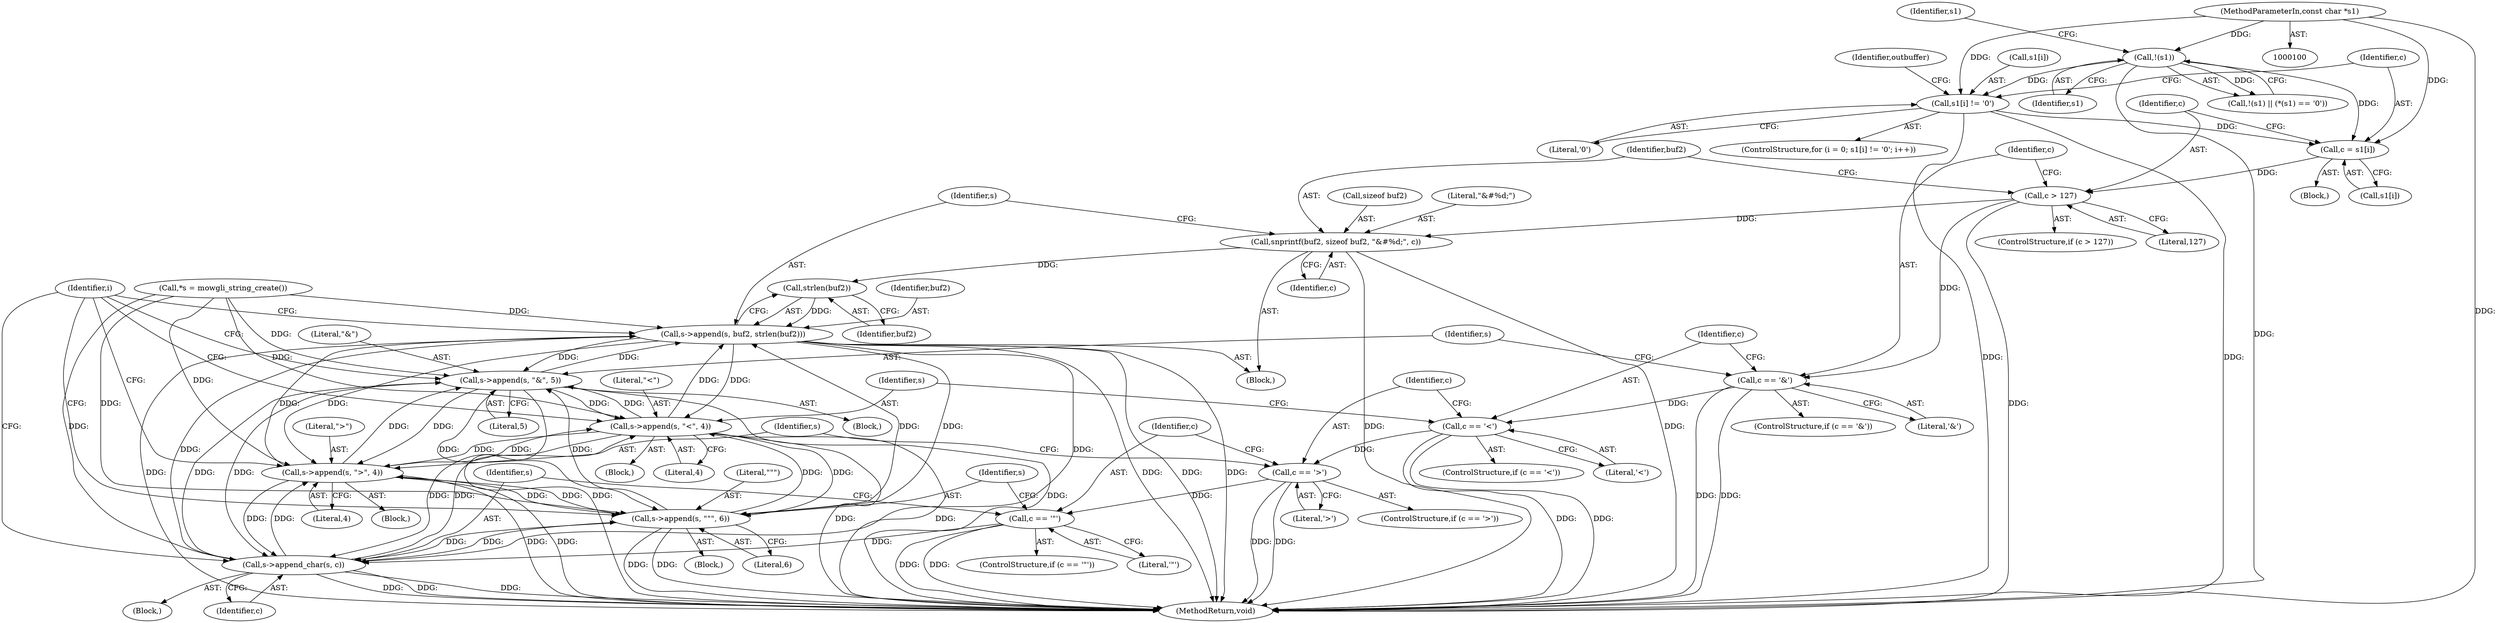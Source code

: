digraph "0_atheme_87580d767868360d2fed503980129504da84b63e@array" {
"1000141" [label="(Call,c = s1[i])"];
"1000133" [label="(Call,s1[i] != '\0')"];
"1000121" [label="(Call,!(s1))"];
"1000102" [label="(MethodParameterIn,const char *s1)"];
"1000147" [label="(Call,c > 127)"];
"1000151" [label="(Call,snprintf(buf2, sizeof buf2, \"&#%d;\", c))"];
"1000160" [label="(Call,strlen(buf2))"];
"1000157" [label="(Call,s->append(s, buf2, strlen(buf2)))"];
"1000168" [label="(Call,s->append(s, \"&amp;\", 5))"];
"1000178" [label="(Call,s->append(s, \"&lt;\", 4))"];
"1000188" [label="(Call,s->append(s, \"&gt;\", 4))"];
"1000198" [label="(Call,s->append(s, \"&quot;\", 6))"];
"1000204" [label="(Call,s->append_char(s, c))"];
"1000164" [label="(Call,c == '&')"];
"1000174" [label="(Call,c == '<')"];
"1000184" [label="(Call,c == '>')"];
"1000194" [label="(Call,c == '\"')"];
"1000185" [label="(Identifier,c)"];
"1000160" [label="(Call,strlen(buf2))"];
"1000166" [label="(Literal,'&')"];
"1000157" [label="(Call,s->append(s, buf2, strlen(buf2)))"];
"1000198" [label="(Call,s->append(s, \"&quot;\", 6))"];
"1000150" [label="(Block,)"];
"1000129" [label="(ControlStructure,for (i = 0; s1[i] != '\0'; i++))"];
"1000197" [label="(Block,)"];
"1000156" [label="(Identifier,c)"];
"1000146" [label="(ControlStructure,if (c > 127))"];
"1000158" [label="(Identifier,s)"];
"1000191" [label="(Literal,4)"];
"1000163" [label="(ControlStructure,if (c == '&'))"];
"1000187" [label="(Block,)"];
"1000161" [label="(Identifier,buf2)"];
"1000142" [label="(Identifier,c)"];
"1000201" [label="(Literal,6)"];
"1000175" [label="(Identifier,c)"];
"1000155" [label="(Literal,\"&#%d;\")"];
"1000213" [label="(MethodReturn,void)"];
"1000122" [label="(Identifier,s1)"];
"1000177" [label="(Block,)"];
"1000108" [label="(Call,*s = mowgli_string_create())"];
"1000199" [label="(Identifier,s)"];
"1000194" [label="(Call,c == '\"')"];
"1000204" [label="(Call,s->append_char(s, c))"];
"1000169" [label="(Identifier,s)"];
"1000179" [label="(Identifier,s)"];
"1000189" [label="(Identifier,s)"];
"1000176" [label="(Literal,'<')"];
"1000148" [label="(Identifier,c)"];
"1000203" [label="(Block,)"];
"1000125" [label="(Identifier,s1)"];
"1000170" [label="(Literal,\"&amp;\")"];
"1000165" [label="(Identifier,c)"];
"1000168" [label="(Call,s->append(s, \"&amp;\", 5))"];
"1000143" [label="(Call,s1[i])"];
"1000140" [label="(Block,)"];
"1000188" [label="(Call,s->append(s, \"&gt;\", 4))"];
"1000181" [label="(Literal,4)"];
"1000200" [label="(Literal,\"&quot;\")"];
"1000167" [label="(Block,)"];
"1000205" [label="(Identifier,s)"];
"1000134" [label="(Call,s1[i])"];
"1000159" [label="(Identifier,buf2)"];
"1000206" [label="(Identifier,c)"];
"1000196" [label="(Literal,'\"')"];
"1000174" [label="(Call,c == '<')"];
"1000149" [label="(Literal,127)"];
"1000121" [label="(Call,!(s1))"];
"1000133" [label="(Call,s1[i] != '\0')"];
"1000102" [label="(MethodParameterIn,const char *s1)"];
"1000164" [label="(Call,c == '&')"];
"1000184" [label="(Call,c == '>')"];
"1000178" [label="(Call,s->append(s, \"&lt;\", 4))"];
"1000190" [label="(Literal,\"&gt;\")"];
"1000195" [label="(Identifier,c)"];
"1000141" [label="(Call,c = s1[i])"];
"1000173" [label="(ControlStructure,if (c == '<'))"];
"1000186" [label="(Literal,'>')"];
"1000208" [label="(Identifier,outbuffer)"];
"1000153" [label="(Call,sizeof buf2)"];
"1000147" [label="(Call,c > 127)"];
"1000151" [label="(Call,snprintf(buf2, sizeof buf2, \"&#%d;\", c))"];
"1000180" [label="(Literal,\"&lt;\")"];
"1000183" [label="(ControlStructure,if (c == '>'))"];
"1000193" [label="(ControlStructure,if (c == '\"'))"];
"1000152" [label="(Identifier,buf2)"];
"1000139" [label="(Identifier,i)"];
"1000120" [label="(Call,!(s1) || (*(s1) == '\0'))"];
"1000137" [label="(Literal,'\0')"];
"1000171" [label="(Literal,5)"];
"1000141" -> "1000140"  [label="AST: "];
"1000141" -> "1000143"  [label="CFG: "];
"1000142" -> "1000141"  [label="AST: "];
"1000143" -> "1000141"  [label="AST: "];
"1000148" -> "1000141"  [label="CFG: "];
"1000133" -> "1000141"  [label="DDG: "];
"1000121" -> "1000141"  [label="DDG: "];
"1000102" -> "1000141"  [label="DDG: "];
"1000141" -> "1000147"  [label="DDG: "];
"1000133" -> "1000129"  [label="AST: "];
"1000133" -> "1000137"  [label="CFG: "];
"1000134" -> "1000133"  [label="AST: "];
"1000137" -> "1000133"  [label="AST: "];
"1000142" -> "1000133"  [label="CFG: "];
"1000208" -> "1000133"  [label="CFG: "];
"1000133" -> "1000213"  [label="DDG: "];
"1000133" -> "1000213"  [label="DDG: "];
"1000121" -> "1000133"  [label="DDG: "];
"1000102" -> "1000133"  [label="DDG: "];
"1000121" -> "1000120"  [label="AST: "];
"1000121" -> "1000122"  [label="CFG: "];
"1000122" -> "1000121"  [label="AST: "];
"1000125" -> "1000121"  [label="CFG: "];
"1000120" -> "1000121"  [label="CFG: "];
"1000121" -> "1000213"  [label="DDG: "];
"1000121" -> "1000120"  [label="DDG: "];
"1000102" -> "1000121"  [label="DDG: "];
"1000102" -> "1000100"  [label="AST: "];
"1000102" -> "1000213"  [label="DDG: "];
"1000147" -> "1000146"  [label="AST: "];
"1000147" -> "1000149"  [label="CFG: "];
"1000148" -> "1000147"  [label="AST: "];
"1000149" -> "1000147"  [label="AST: "];
"1000152" -> "1000147"  [label="CFG: "];
"1000165" -> "1000147"  [label="CFG: "];
"1000147" -> "1000213"  [label="DDG: "];
"1000147" -> "1000151"  [label="DDG: "];
"1000147" -> "1000164"  [label="DDG: "];
"1000151" -> "1000150"  [label="AST: "];
"1000151" -> "1000156"  [label="CFG: "];
"1000152" -> "1000151"  [label="AST: "];
"1000153" -> "1000151"  [label="AST: "];
"1000155" -> "1000151"  [label="AST: "];
"1000156" -> "1000151"  [label="AST: "];
"1000158" -> "1000151"  [label="CFG: "];
"1000151" -> "1000213"  [label="DDG: "];
"1000151" -> "1000213"  [label="DDG: "];
"1000151" -> "1000160"  [label="DDG: "];
"1000160" -> "1000157"  [label="AST: "];
"1000160" -> "1000161"  [label="CFG: "];
"1000161" -> "1000160"  [label="AST: "];
"1000157" -> "1000160"  [label="CFG: "];
"1000160" -> "1000157"  [label="DDG: "];
"1000157" -> "1000150"  [label="AST: "];
"1000158" -> "1000157"  [label="AST: "];
"1000159" -> "1000157"  [label="AST: "];
"1000139" -> "1000157"  [label="CFG: "];
"1000157" -> "1000213"  [label="DDG: "];
"1000157" -> "1000213"  [label="DDG: "];
"1000157" -> "1000213"  [label="DDG: "];
"1000157" -> "1000213"  [label="DDG: "];
"1000168" -> "1000157"  [label="DDG: "];
"1000178" -> "1000157"  [label="DDG: "];
"1000188" -> "1000157"  [label="DDG: "];
"1000198" -> "1000157"  [label="DDG: "];
"1000204" -> "1000157"  [label="DDG: "];
"1000108" -> "1000157"  [label="DDG: "];
"1000157" -> "1000168"  [label="DDG: "];
"1000157" -> "1000178"  [label="DDG: "];
"1000157" -> "1000188"  [label="DDG: "];
"1000157" -> "1000198"  [label="DDG: "];
"1000157" -> "1000204"  [label="DDG: "];
"1000168" -> "1000167"  [label="AST: "];
"1000168" -> "1000171"  [label="CFG: "];
"1000169" -> "1000168"  [label="AST: "];
"1000170" -> "1000168"  [label="AST: "];
"1000171" -> "1000168"  [label="AST: "];
"1000139" -> "1000168"  [label="CFG: "];
"1000168" -> "1000213"  [label="DDG: "];
"1000168" -> "1000213"  [label="DDG: "];
"1000178" -> "1000168"  [label="DDG: "];
"1000188" -> "1000168"  [label="DDG: "];
"1000198" -> "1000168"  [label="DDG: "];
"1000204" -> "1000168"  [label="DDG: "];
"1000108" -> "1000168"  [label="DDG: "];
"1000168" -> "1000178"  [label="DDG: "];
"1000168" -> "1000188"  [label="DDG: "];
"1000168" -> "1000198"  [label="DDG: "];
"1000168" -> "1000204"  [label="DDG: "];
"1000178" -> "1000177"  [label="AST: "];
"1000178" -> "1000181"  [label="CFG: "];
"1000179" -> "1000178"  [label="AST: "];
"1000180" -> "1000178"  [label="AST: "];
"1000181" -> "1000178"  [label="AST: "];
"1000139" -> "1000178"  [label="CFG: "];
"1000178" -> "1000213"  [label="DDG: "];
"1000178" -> "1000213"  [label="DDG: "];
"1000188" -> "1000178"  [label="DDG: "];
"1000198" -> "1000178"  [label="DDG: "];
"1000204" -> "1000178"  [label="DDG: "];
"1000108" -> "1000178"  [label="DDG: "];
"1000178" -> "1000188"  [label="DDG: "];
"1000178" -> "1000198"  [label="DDG: "];
"1000178" -> "1000204"  [label="DDG: "];
"1000188" -> "1000187"  [label="AST: "];
"1000188" -> "1000191"  [label="CFG: "];
"1000189" -> "1000188"  [label="AST: "];
"1000190" -> "1000188"  [label="AST: "];
"1000191" -> "1000188"  [label="AST: "];
"1000139" -> "1000188"  [label="CFG: "];
"1000188" -> "1000213"  [label="DDG: "];
"1000188" -> "1000213"  [label="DDG: "];
"1000198" -> "1000188"  [label="DDG: "];
"1000204" -> "1000188"  [label="DDG: "];
"1000108" -> "1000188"  [label="DDG: "];
"1000188" -> "1000198"  [label="DDG: "];
"1000188" -> "1000204"  [label="DDG: "];
"1000198" -> "1000197"  [label="AST: "];
"1000198" -> "1000201"  [label="CFG: "];
"1000199" -> "1000198"  [label="AST: "];
"1000200" -> "1000198"  [label="AST: "];
"1000201" -> "1000198"  [label="AST: "];
"1000139" -> "1000198"  [label="CFG: "];
"1000198" -> "1000213"  [label="DDG: "];
"1000198" -> "1000213"  [label="DDG: "];
"1000204" -> "1000198"  [label="DDG: "];
"1000108" -> "1000198"  [label="DDG: "];
"1000198" -> "1000204"  [label="DDG: "];
"1000204" -> "1000203"  [label="AST: "];
"1000204" -> "1000206"  [label="CFG: "];
"1000205" -> "1000204"  [label="AST: "];
"1000206" -> "1000204"  [label="AST: "];
"1000139" -> "1000204"  [label="CFG: "];
"1000204" -> "1000213"  [label="DDG: "];
"1000204" -> "1000213"  [label="DDG: "];
"1000204" -> "1000213"  [label="DDG: "];
"1000108" -> "1000204"  [label="DDG: "];
"1000194" -> "1000204"  [label="DDG: "];
"1000164" -> "1000163"  [label="AST: "];
"1000164" -> "1000166"  [label="CFG: "];
"1000165" -> "1000164"  [label="AST: "];
"1000166" -> "1000164"  [label="AST: "];
"1000169" -> "1000164"  [label="CFG: "];
"1000175" -> "1000164"  [label="CFG: "];
"1000164" -> "1000213"  [label="DDG: "];
"1000164" -> "1000213"  [label="DDG: "];
"1000164" -> "1000174"  [label="DDG: "];
"1000174" -> "1000173"  [label="AST: "];
"1000174" -> "1000176"  [label="CFG: "];
"1000175" -> "1000174"  [label="AST: "];
"1000176" -> "1000174"  [label="AST: "];
"1000179" -> "1000174"  [label="CFG: "];
"1000185" -> "1000174"  [label="CFG: "];
"1000174" -> "1000213"  [label="DDG: "];
"1000174" -> "1000213"  [label="DDG: "];
"1000174" -> "1000184"  [label="DDG: "];
"1000184" -> "1000183"  [label="AST: "];
"1000184" -> "1000186"  [label="CFG: "];
"1000185" -> "1000184"  [label="AST: "];
"1000186" -> "1000184"  [label="AST: "];
"1000189" -> "1000184"  [label="CFG: "];
"1000195" -> "1000184"  [label="CFG: "];
"1000184" -> "1000213"  [label="DDG: "];
"1000184" -> "1000213"  [label="DDG: "];
"1000184" -> "1000194"  [label="DDG: "];
"1000194" -> "1000193"  [label="AST: "];
"1000194" -> "1000196"  [label="CFG: "];
"1000195" -> "1000194"  [label="AST: "];
"1000196" -> "1000194"  [label="AST: "];
"1000199" -> "1000194"  [label="CFG: "];
"1000205" -> "1000194"  [label="CFG: "];
"1000194" -> "1000213"  [label="DDG: "];
"1000194" -> "1000213"  [label="DDG: "];
}
